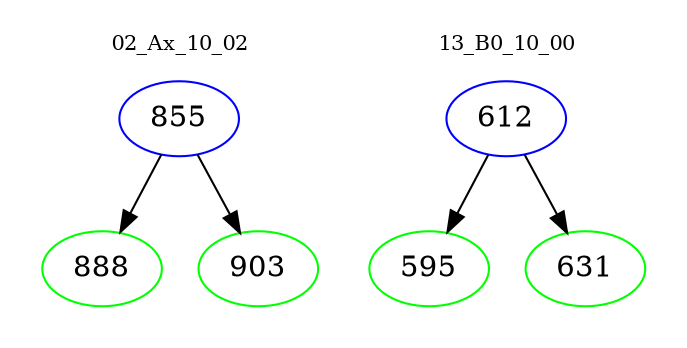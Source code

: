 digraph{
subgraph cluster_0 {
color = white
label = "02_Ax_10_02";
fontsize=10;
T0_855 [label="855", color="blue"]
T0_855 -> T0_888 [color="black"]
T0_888 [label="888", color="green"]
T0_855 -> T0_903 [color="black"]
T0_903 [label="903", color="green"]
}
subgraph cluster_1 {
color = white
label = "13_B0_10_00";
fontsize=10;
T1_612 [label="612", color="blue"]
T1_612 -> T1_595 [color="black"]
T1_595 [label="595", color="green"]
T1_612 -> T1_631 [color="black"]
T1_631 [label="631", color="green"]
}
}
